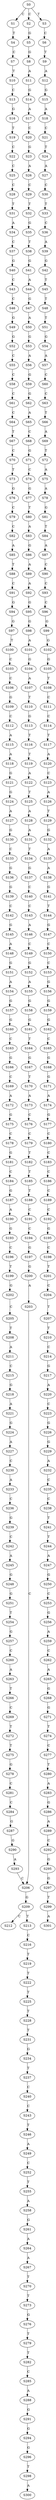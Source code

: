 strict digraph  {
	S0 -> S1 [ label = C ];
	S0 -> S2 [ label = C ];
	S0 -> S3 [ label = T ];
	S1 -> S4 [ label = T ];
	S2 -> S5 [ label = G ];
	S3 -> S6 [ label = C ];
	S4 -> S7 [ label = C ];
	S5 -> S8 [ label = G ];
	S6 -> S9 [ label = T ];
	S7 -> S10 [ label = T ];
	S8 -> S11 [ label = A ];
	S9 -> S12 [ label = A ];
	S10 -> S13 [ label = C ];
	S11 -> S14 [ label = G ];
	S12 -> S15 [ label = G ];
	S13 -> S16 [ label = G ];
	S14 -> S17 [ label = A ];
	S15 -> S18 [ label = A ];
	S16 -> S19 [ label = T ];
	S17 -> S20 [ label = C ];
	S18 -> S21 [ label = C ];
	S19 -> S22 [ label = C ];
	S20 -> S23 [ label = G ];
	S21 -> S24 [ label = T ];
	S22 -> S25 [ label = C ];
	S23 -> S26 [ label = A ];
	S24 -> S27 [ label = A ];
	S25 -> S28 [ label = C ];
	S26 -> S29 [ label = C ];
	S27 -> S30 [ label = C ];
	S28 -> S31 [ label = T ];
	S29 -> S32 [ label = T ];
	S30 -> S33 [ label = T ];
	S31 -> S34 [ label = A ];
	S32 -> S35 [ label = G ];
	S33 -> S36 [ label = C ];
	S34 -> S37 [ label = C ];
	S35 -> S38 [ label = T ];
	S36 -> S39 [ label = A ];
	S37 -> S40 [ label = G ];
	S38 -> S41 [ label = G ];
	S39 -> S42 [ label = G ];
	S40 -> S43 [ label = C ];
	S41 -> S44 [ label = A ];
	S42 -> S45 [ label = T ];
	S43 -> S46 [ label = C ];
	S44 -> S47 [ label = G ];
	S45 -> S48 [ label = T ];
	S46 -> S49 [ label = G ];
	S47 -> S50 [ label = A ];
	S48 -> S51 [ label = T ];
	S49 -> S52 [ label = G ];
	S50 -> S53 [ label = G ];
	S51 -> S54 [ label = G ];
	S52 -> S55 [ label = C ];
	S53 -> S56 [ label = A ];
	S54 -> S57 [ label = A ];
	S55 -> S58 [ label = C ];
	S56 -> S59 [ label = G ];
	S57 -> S60 [ label = C ];
	S58 -> S61 [ label = C ];
	S59 -> S62 [ label = G ];
	S60 -> S63 [ label = C ];
	S61 -> S64 [ label = C ];
	S62 -> S65 [ label = A ];
	S63 -> S66 [ label = T ];
	S64 -> S67 [ label = T ];
	S65 -> S68 [ label = C ];
	S66 -> S69 [ label = A ];
	S67 -> S70 [ label = C ];
	S68 -> S71 [ label = G ];
	S69 -> S72 [ label = T ];
	S70 -> S73 [ label = T ];
	S71 -> S74 [ label = C ];
	S72 -> S75 [ label = A ];
	S73 -> S76 [ label = G ];
	S74 -> S77 [ label = G ];
	S75 -> S78 [ label = A ];
	S76 -> S79 [ label = C ];
	S77 -> S80 [ label = T ];
	S78 -> S81 [ label = G ];
	S79 -> S82 [ label = C ];
	S80 -> S83 [ label = A ];
	S81 -> S84 [ label = T ];
	S82 -> S85 [ label = A ];
	S83 -> S86 [ label = G ];
	S84 -> S87 [ label = A ];
	S85 -> S88 [ label = T ];
	S86 -> S89 [ label = A ];
	S87 -> S90 [ label = C ];
	S88 -> S91 [ label = C ];
	S89 -> S92 [ label = A ];
	S90 -> S93 [ label = C ];
	S91 -> S94 [ label = G ];
	S92 -> S95 [ label = G ];
	S93 -> S96 [ label = C ];
	S94 -> S97 [ label = G ];
	S95 -> S98 [ label = G ];
	S96 -> S99 [ label = G ];
	S97 -> S100 [ label = T ];
	S98 -> S101 [ label = A ];
	S99 -> S102 [ label = G ];
	S100 -> S103 [ label = C ];
	S101 -> S104 [ label = G ];
	S102 -> S105 [ label = G ];
	S103 -> S106 [ label = C ];
	S104 -> S107 [ label = A ];
	S105 -> S108 [ label = T ];
	S106 -> S109 [ label = G ];
	S107 -> S110 [ label = T ];
	S108 -> S111 [ label = C ];
	S109 -> S112 [ label = C ];
	S110 -> S113 [ label = G ];
	S111 -> S114 [ label = C ];
	S112 -> S115 [ label = A ];
	S113 -> S116 [ label = T ];
	S114 -> S117 [ label = T ];
	S115 -> S118 [ label = A ];
	S116 -> S119 [ label = T ];
	S117 -> S120 [ label = A ];
	S118 -> S121 [ label = G ];
	S119 -> S122 [ label = A ];
	S120 -> S123 [ label = C ];
	S121 -> S124 [ label = G ];
	S122 -> S125 [ label = T ];
	S123 -> S126 [ label = A ];
	S124 -> S127 [ label = A ];
	S125 -> S128 [ label = A ];
	S126 -> S129 [ label = T ];
	S127 -> S130 [ label = G ];
	S128 -> S131 [ label = A ];
	S129 -> S132 [ label = G ];
	S130 -> S133 [ label = C ];
	S131 -> S134 [ label = T ];
	S132 -> S135 [ label = A ];
	S133 -> S136 [ label = G ];
	S134 -> S137 [ label = G ];
	S135 -> S138 [ label = A ];
	S136 -> S139 [ label = G ];
	S137 -> S140 [ label = C ];
	S138 -> S141 [ label = G ];
	S139 -> S142 [ label = C ];
	S140 -> S143 [ label = C ];
	S141 -> S144 [ label = T ];
	S142 -> S145 [ label = G ];
	S143 -> S146 [ label = A ];
	S144 -> S147 [ label = G ];
	S145 -> S148 [ label = A ];
	S146 -> S149 [ label = C ];
	S147 -> S150 [ label = C ];
	S148 -> S151 [ label = G ];
	S149 -> S152 [ label = G ];
	S150 -> S153 [ label = C ];
	S151 -> S154 [ label = A ];
	S152 -> S155 [ label = A ];
	S153 -> S156 [ label = G ];
	S154 -> S157 [ label = G ];
	S155 -> S158 [ label = G ];
	S156 -> S159 [ label = G ];
	S157 -> S160 [ label = G ];
	S158 -> S161 [ label = G ];
	S159 -> S162 [ label = G ];
	S160 -> S163 [ label = C ];
	S161 -> S164 [ label = T ];
	S162 -> S165 [ label = C ];
	S163 -> S166 [ label = G ];
	S164 -> S167 [ label = G ];
	S165 -> S168 [ label = G ];
	S166 -> S169 [ label = C ];
	S167 -> S170 [ label = T ];
	S168 -> S171 [ label = G ];
	S169 -> S172 [ label = A ];
	S170 -> S173 [ label = A ];
	S171 -> S174 [ label = A ];
	S172 -> S175 [ label = G ];
	S173 -> S176 [ label = C ];
	S174 -> S177 [ label = G ];
	S175 -> S178 [ label = C ];
	S176 -> S179 [ label = C ];
	S177 -> S180 [ label = C ];
	S178 -> S181 [ label = G ];
	S179 -> S182 [ label = T ];
	S180 -> S183 [ label = C ];
	S181 -> S184 [ label = C ];
	S182 -> S185 [ label = T ];
	S183 -> S186 [ label = C ];
	S184 -> S187 [ label = G ];
	S185 -> S188 [ label = T ];
	S186 -> S189 [ label = C ];
	S187 -> S190 [ label = A ];
	S188 -> S191 [ label = C ];
	S189 -> S192 [ label = C ];
	S190 -> S193 [ label = G ];
	S191 -> S194 [ label = C ];
	S192 -> S195 [ label = G ];
	S193 -> S196 [ label = C ];
	S194 -> S197 [ label = G ];
	S195 -> S198 [ label = C ];
	S196 -> S199 [ label = T ];
	S197 -> S200 [ label = G ];
	S198 -> S201 [ label = T ];
	S199 -> S202 [ label = G ];
	S200 -> S203 [ label = A ];
	S201 -> S204 [ label = C ];
	S202 -> S205 [ label = C ];
	S203 -> S206 [ label = C ];
	S204 -> S207 [ label = T ];
	S205 -> S208 [ label = T ];
	S206 -> S209 [ label = G ];
	S207 -> S210 [ label = T ];
	S208 -> S211 [ label = A ];
	S209 -> S212 [ label = C ];
	S209 -> S213 [ label = T ];
	S210 -> S214 [ label = C ];
	S211 -> S215 [ label = C ];
	S213 -> S216 [ label = C ];
	S214 -> S217 [ label = G ];
	S215 -> S218 [ label = G ];
	S216 -> S219 [ label = T ];
	S217 -> S220 [ label = A ];
	S218 -> S221 [ label = A ];
	S219 -> S222 [ label = T ];
	S220 -> S223 [ label = C ];
	S221 -> S224 [ label = G ];
	S222 -> S225 [ label = T ];
	S223 -> S226 [ label = G ];
	S224 -> S227 [ label = A ];
	S225 -> S228 [ label = T ];
	S226 -> S229 [ label = G ];
	S227 -> S230 [ label = C ];
	S228 -> S231 [ label = T ];
	S229 -> S232 [ label = A ];
	S230 -> S233 [ label = A ];
	S231 -> S234 [ label = G ];
	S232 -> S235 [ label = C ];
	S233 -> S236 [ label = C ];
	S234 -> S237 [ label = T ];
	S235 -> S238 [ label = C ];
	S236 -> S239 [ label = G ];
	S237 -> S240 [ label = C ];
	S238 -> S241 [ label = T ];
	S239 -> S242 [ label = C ];
	S240 -> S243 [ label = C ];
	S241 -> S244 [ label = T ];
	S242 -> S245 [ label = A ];
	S243 -> S246 [ label = T ];
	S244 -> S247 [ label = A ];
	S245 -> S248 [ label = G ];
	S246 -> S249 [ label = A ];
	S247 -> S250 [ label = G ];
	S248 -> S251 [ label = G ];
	S249 -> S252 [ label = C ];
	S250 -> S253 [ label = C ];
	S251 -> S254 [ label = T ];
	S252 -> S255 [ label = T ];
	S253 -> S256 [ label = G ];
	S254 -> S257 [ label = G ];
	S255 -> S258 [ label = A ];
	S256 -> S259 [ label = A ];
	S257 -> S260 [ label = C ];
	S258 -> S261 [ label = G ];
	S259 -> S262 [ label = C ];
	S260 -> S263 [ label = A ];
	S261 -> S264 [ label = A ];
	S262 -> S265 [ label = A ];
	S263 -> S266 [ label = T ];
	S264 -> S267 [ label = A ];
	S265 -> S268 [ label = G ];
	S266 -> S269 [ label = C ];
	S267 -> S270 [ label = T ];
	S268 -> S271 [ label = G ];
	S269 -> S272 [ label = T ];
	S270 -> S273 [ label = T ];
	S271 -> S274 [ label = T ];
	S272 -> S275 [ label = T ];
	S273 -> S276 [ label = G ];
	S274 -> S277 [ label = C ];
	S275 -> S278 [ label = G ];
	S276 -> S279 [ label = T ];
	S277 -> S280 [ label = T ];
	S278 -> S281 [ label = C ];
	S279 -> S282 [ label = T ];
	S280 -> S283 [ label = A ];
	S281 -> S284 [ label = C ];
	S282 -> S285 [ label = C ];
	S283 -> S286 [ label = G ];
	S284 -> S287 [ label = G ];
	S285 -> S288 [ label = A ];
	S286 -> S289 [ label = A ];
	S287 -> S290 [ label = G ];
	S288 -> S291 [ label = G ];
	S289 -> S292 [ label = C ];
	S290 -> S293 [ label = A ];
	S291 -> S294 [ label = G ];
	S292 -> S295 [ label = G ];
	S293 -> S206 [ label = C ];
	S294 -> S296 [ label = G ];
	S295 -> S297 [ label = G ];
	S296 -> S298 [ label = T ];
	S297 -> S299 [ label = T ];
	S298 -> S300 [ label = A ];
	S299 -> S301 [ label = A ];
}
